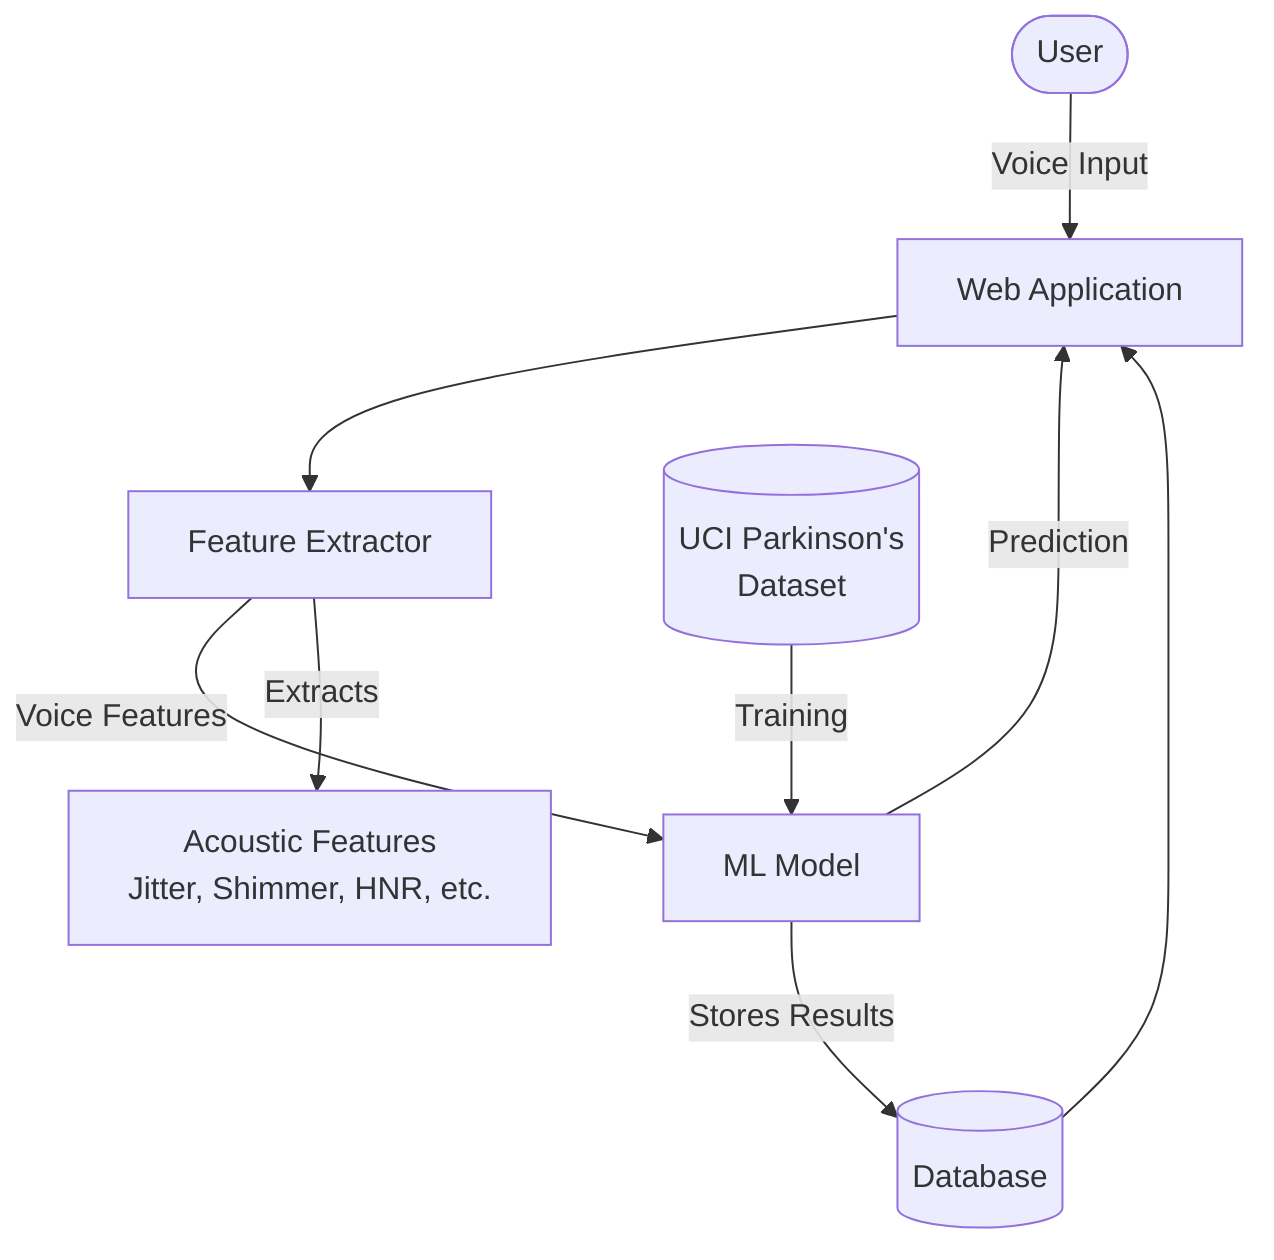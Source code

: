graph TD
    %% Core components with simplified flow
    User([User]) --> |Voice Input| WebApp[Web Application]
    WebApp --> FE[Feature Extractor]
    FE --> |Voice Features| ML[ML Model]
    ML --> |Prediction| WebApp
    
    %% Key features extracted - simplified
    FE --> |Extracts| Features[Acoustic Features<br>Jitter, Shimmer, HNR, etc.]
    
    %% Data sources - simplified
    Dataset[(UCI Parkinson's<br>Dataset)] --> |Training| ML
    
    %% Storage - simplified
    ML --> |Stores Results| DB[(Database)]
    DB --> WebApp